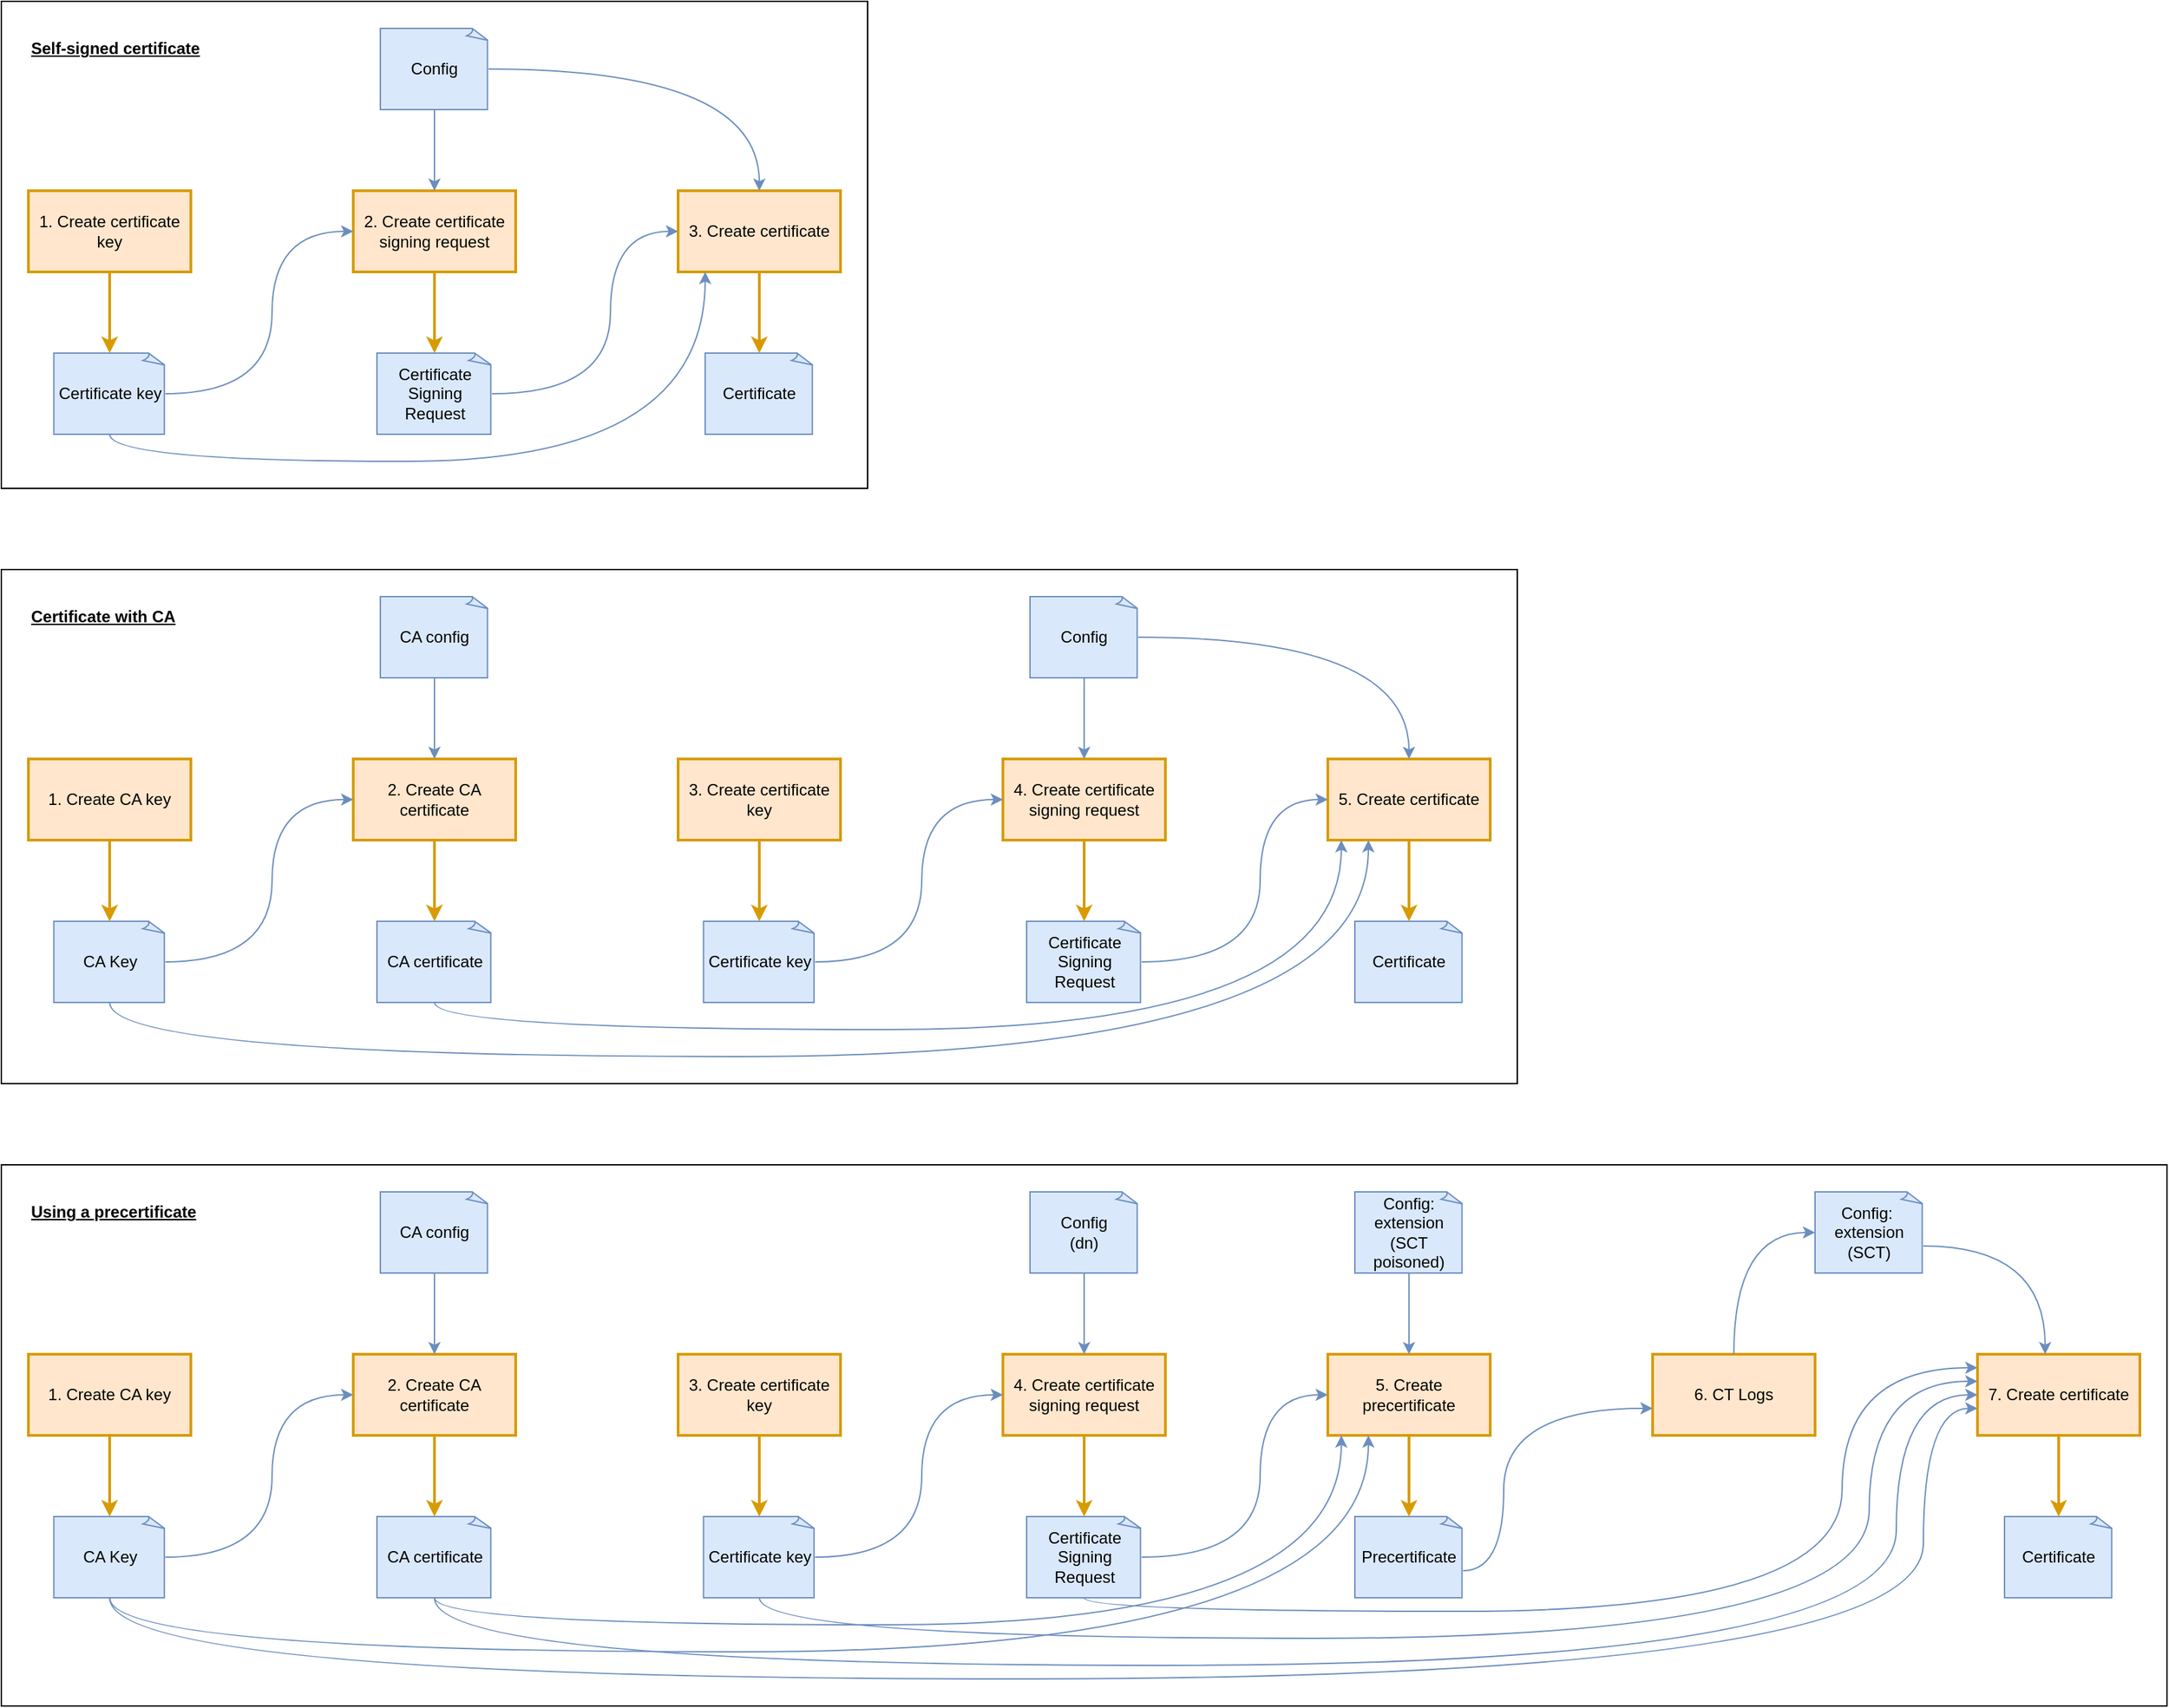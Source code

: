 <mxfile version="26.2.15">
  <diagram name="Page-1" id="6KtBEtoQSH38rBKo5NK8">
    <mxGraphModel dx="1018" dy="692" grid="1" gridSize="10" guides="1" tooltips="1" connect="1" arrows="1" fold="1" page="1" pageScale="1" pageWidth="827" pageHeight="1169" math="0" shadow="0">
      <root>
        <mxCell id="0" />
        <mxCell id="1" parent="0" />
        <mxCell id="3oDLIQcT44kydoRIOHkW-62" value="" style="rounded=0;whiteSpace=wrap;html=1;fillColor=none;" vertex="1" parent="1">
          <mxGeometry x="60" y="440" width="1120" height="380" as="geometry" />
        </mxCell>
        <mxCell id="3oDLIQcT44kydoRIOHkW-89" value="" style="rounded=0;whiteSpace=wrap;html=1;fillColor=none;" vertex="1" parent="1">
          <mxGeometry x="60" y="880" width="1600" height="400" as="geometry" />
        </mxCell>
        <mxCell id="3oDLIQcT44kydoRIOHkW-17" value="" style="rounded=0;whiteSpace=wrap;html=1;fillColor=none;" vertex="1" parent="1">
          <mxGeometry x="60" y="20" width="640" height="360" as="geometry" />
        </mxCell>
        <mxCell id="3oDLIQcT44kydoRIOHkW-1" value="1. Create certificate key" style="rounded=0;whiteSpace=wrap;html=1;fillColor=#ffe6cc;strokeColor=#d79b00;strokeWidth=2;" vertex="1" parent="1">
          <mxGeometry x="80" y="160" width="120" height="60" as="geometry" />
        </mxCell>
        <mxCell id="3oDLIQcT44kydoRIOHkW-2" value="2. Create certificate signing request" style="rounded=0;whiteSpace=wrap;html=1;fillColor=#ffe6cc;strokeColor=#d79b00;strokeWidth=2;" vertex="1" parent="1">
          <mxGeometry x="320" y="160" width="120" height="60" as="geometry" />
        </mxCell>
        <mxCell id="3oDLIQcT44kydoRIOHkW-3" value="Certificate key" style="whiteSpace=wrap;html=1;shape=mxgraph.basic.document;fillColor=#dae8fc;strokeColor=#6c8ebf;" vertex="1" parent="1">
          <mxGeometry x="98.75" y="280" width="82.5" height="60" as="geometry" />
        </mxCell>
        <mxCell id="3oDLIQcT44kydoRIOHkW-4" value="Certificate Signing Request" style="whiteSpace=wrap;html=1;shape=mxgraph.basic.document;fillColor=#dae8fc;strokeColor=#6c8ebf;" vertex="1" parent="1">
          <mxGeometry x="337.5" y="280" width="85" height="60" as="geometry" />
        </mxCell>
        <mxCell id="3oDLIQcT44kydoRIOHkW-5" value="Config" style="whiteSpace=wrap;html=1;shape=mxgraph.basic.document;fillColor=#dae8fc;strokeColor=#6c8ebf;" vertex="1" parent="1">
          <mxGeometry x="340" y="40" width="80" height="60" as="geometry" />
        </mxCell>
        <mxCell id="3oDLIQcT44kydoRIOHkW-6" value="3. Create certificate" style="rounded=0;whiteSpace=wrap;html=1;fillColor=#ffe6cc;strokeColor=#d79b00;strokeWidth=2;" vertex="1" parent="1">
          <mxGeometry x="560" y="160" width="120" height="60" as="geometry" />
        </mxCell>
        <mxCell id="3oDLIQcT44kydoRIOHkW-7" value="" style="endArrow=classic;html=1;rounded=0;strokeWidth=2;fillColor=#ffe6cc;strokeColor=#d79b00;" edge="1" parent="1" source="3oDLIQcT44kydoRIOHkW-1" target="3oDLIQcT44kydoRIOHkW-3">
          <mxGeometry width="50" height="50" relative="1" as="geometry">
            <mxPoint x="480" y="380" as="sourcePoint" />
            <mxPoint x="530" y="330" as="targetPoint" />
          </mxGeometry>
        </mxCell>
        <mxCell id="3oDLIQcT44kydoRIOHkW-8" value="" style="endArrow=classic;html=1;rounded=0;fillColor=#dae8fc;strokeColor=#6c8ebf;edgeStyle=orthogonalEdgeStyle;curved=1;" edge="1" parent="1" source="3oDLIQcT44kydoRIOHkW-3" target="3oDLIQcT44kydoRIOHkW-2">
          <mxGeometry width="50" height="50" relative="1" as="geometry">
            <mxPoint x="480" y="380" as="sourcePoint" />
            <mxPoint x="370" y="260" as="targetPoint" />
            <Array as="points">
              <mxPoint x="260" y="310" />
              <mxPoint x="260" y="190" />
            </Array>
          </mxGeometry>
        </mxCell>
        <mxCell id="3oDLIQcT44kydoRIOHkW-9" value="" style="endArrow=classic;html=1;rounded=0;fillColor=#dae8fc;strokeColor=#6c8ebf;" edge="1" parent="1" source="3oDLIQcT44kydoRIOHkW-5" target="3oDLIQcT44kydoRIOHkW-2">
          <mxGeometry width="50" height="50" relative="1" as="geometry">
            <mxPoint x="480" y="380" as="sourcePoint" />
            <mxPoint x="530" y="330" as="targetPoint" />
          </mxGeometry>
        </mxCell>
        <mxCell id="3oDLIQcT44kydoRIOHkW-10" value="" style="endArrow=classic;html=1;rounded=0;strokeWidth=2;fillColor=#ffe6cc;strokeColor=#d79b00;" edge="1" parent="1" source="3oDLIQcT44kydoRIOHkW-2" target="3oDLIQcT44kydoRIOHkW-4">
          <mxGeometry width="50" height="50" relative="1" as="geometry">
            <mxPoint x="440" y="270" as="sourcePoint" />
            <mxPoint x="530" y="330" as="targetPoint" />
          </mxGeometry>
        </mxCell>
        <mxCell id="3oDLIQcT44kydoRIOHkW-11" value="Certificate" style="whiteSpace=wrap;html=1;shape=mxgraph.basic.document;fillColor=#dae8fc;strokeColor=#6c8ebf;" vertex="1" parent="1">
          <mxGeometry x="580" y="280" width="80" height="60" as="geometry" />
        </mxCell>
        <mxCell id="3oDLIQcT44kydoRIOHkW-12" value="" style="endArrow=classic;html=1;rounded=0;fillColor=#dae8fc;strokeColor=#6c8ebf;edgeStyle=orthogonalEdgeStyle;curved=1;" edge="1" parent="1" source="3oDLIQcT44kydoRIOHkW-4" target="3oDLIQcT44kydoRIOHkW-6">
          <mxGeometry width="50" height="50" relative="1" as="geometry">
            <mxPoint x="480" y="380" as="sourcePoint" />
            <mxPoint x="530" y="330" as="targetPoint" />
            <Array as="points">
              <mxPoint x="510" y="310" />
              <mxPoint x="510" y="190" />
            </Array>
          </mxGeometry>
        </mxCell>
        <mxCell id="3oDLIQcT44kydoRIOHkW-13" value="" style="endArrow=classic;html=1;rounded=0;fillColor=#dae8fc;strokeColor=#6c8ebf;edgeStyle=orthogonalEdgeStyle;curved=1;" edge="1" parent="1" source="3oDLIQcT44kydoRIOHkW-3" target="3oDLIQcT44kydoRIOHkW-6">
          <mxGeometry width="50" height="50" relative="1" as="geometry">
            <mxPoint x="140" y="360" as="sourcePoint" />
            <mxPoint x="530" y="330" as="targetPoint" />
            <Array as="points">
              <mxPoint x="140" y="360" />
              <mxPoint x="580" y="360" />
            </Array>
          </mxGeometry>
        </mxCell>
        <mxCell id="3oDLIQcT44kydoRIOHkW-14" value="" style="endArrow=classic;html=1;rounded=0;fillColor=#dae8fc;strokeColor=#6c8ebf;edgeStyle=orthogonalEdgeStyle;elbow=vertical;curved=1;" edge="1" parent="1" source="3oDLIQcT44kydoRIOHkW-5" target="3oDLIQcT44kydoRIOHkW-6">
          <mxGeometry width="50" height="50" relative="1" as="geometry">
            <mxPoint x="400" y="290" as="sourcePoint" />
            <mxPoint x="530" y="330" as="targetPoint" />
          </mxGeometry>
        </mxCell>
        <mxCell id="3oDLIQcT44kydoRIOHkW-15" value="" style="endArrow=classic;html=1;rounded=0;strokeWidth=2;fillColor=#ffe6cc;strokeColor=#d79b00;" edge="1" parent="1" source="3oDLIQcT44kydoRIOHkW-6" target="3oDLIQcT44kydoRIOHkW-11">
          <mxGeometry width="50" height="50" relative="1" as="geometry">
            <mxPoint x="470" y="420" as="sourcePoint" />
            <mxPoint x="520" y="370" as="targetPoint" />
          </mxGeometry>
        </mxCell>
        <mxCell id="3oDLIQcT44kydoRIOHkW-16" value="Self-signed certificate" style="text;html=1;align=left;verticalAlign=middle;whiteSpace=wrap;rounded=0;fontStyle=5" vertex="1" parent="1">
          <mxGeometry x="80" y="40" width="240" height="30" as="geometry" />
        </mxCell>
        <mxCell id="3oDLIQcT44kydoRIOHkW-19" value="1. Create CA key" style="rounded=0;whiteSpace=wrap;html=1;fillColor=#ffe6cc;strokeColor=#d79b00;strokeWidth=2;" vertex="1" parent="1">
          <mxGeometry x="80" y="580" width="120" height="60" as="geometry" />
        </mxCell>
        <mxCell id="3oDLIQcT44kydoRIOHkW-20" value="2. Create CA certificate" style="rounded=0;whiteSpace=wrap;html=1;fillColor=#ffe6cc;strokeColor=#d79b00;strokeWidth=2;" vertex="1" parent="1">
          <mxGeometry x="320" y="580" width="120" height="60" as="geometry" />
        </mxCell>
        <mxCell id="3oDLIQcT44kydoRIOHkW-21" value="CA Key" style="whiteSpace=wrap;html=1;shape=mxgraph.basic.document;fillColor=#dae8fc;strokeColor=#6c8ebf;" vertex="1" parent="1">
          <mxGeometry x="98.75" y="700" width="82.5" height="60" as="geometry" />
        </mxCell>
        <mxCell id="3oDLIQcT44kydoRIOHkW-22" value="CA certificate" style="whiteSpace=wrap;html=1;shape=mxgraph.basic.document;fillColor=#dae8fc;strokeColor=#6c8ebf;" vertex="1" parent="1">
          <mxGeometry x="337.5" y="700" width="85" height="60" as="geometry" />
        </mxCell>
        <mxCell id="3oDLIQcT44kydoRIOHkW-23" value="CA config" style="whiteSpace=wrap;html=1;shape=mxgraph.basic.document;fillColor=#dae8fc;strokeColor=#6c8ebf;" vertex="1" parent="1">
          <mxGeometry x="340" y="460" width="80" height="60" as="geometry" />
        </mxCell>
        <mxCell id="3oDLIQcT44kydoRIOHkW-25" value="" style="endArrow=classic;html=1;rounded=0;strokeWidth=2;fillColor=#ffe6cc;strokeColor=#d79b00;" edge="1" parent="1" source="3oDLIQcT44kydoRIOHkW-19" target="3oDLIQcT44kydoRIOHkW-21">
          <mxGeometry width="50" height="50" relative="1" as="geometry">
            <mxPoint x="480" y="800" as="sourcePoint" />
            <mxPoint x="530" y="750" as="targetPoint" />
          </mxGeometry>
        </mxCell>
        <mxCell id="3oDLIQcT44kydoRIOHkW-26" value="" style="endArrow=classic;html=1;rounded=0;fillColor=#dae8fc;strokeColor=#6c8ebf;edgeStyle=orthogonalEdgeStyle;curved=1;" edge="1" parent="1" source="3oDLIQcT44kydoRIOHkW-21" target="3oDLIQcT44kydoRIOHkW-20">
          <mxGeometry width="50" height="50" relative="1" as="geometry">
            <mxPoint x="480" y="800" as="sourcePoint" />
            <mxPoint x="370" y="680" as="targetPoint" />
            <Array as="points">
              <mxPoint x="260" y="730" />
              <mxPoint x="260" y="610" />
            </Array>
          </mxGeometry>
        </mxCell>
        <mxCell id="3oDLIQcT44kydoRIOHkW-27" value="" style="endArrow=classic;html=1;rounded=0;fillColor=#dae8fc;strokeColor=#6c8ebf;" edge="1" parent="1" source="3oDLIQcT44kydoRIOHkW-23" target="3oDLIQcT44kydoRIOHkW-20">
          <mxGeometry width="50" height="50" relative="1" as="geometry">
            <mxPoint x="480" y="800" as="sourcePoint" />
            <mxPoint x="530" y="750" as="targetPoint" />
          </mxGeometry>
        </mxCell>
        <mxCell id="3oDLIQcT44kydoRIOHkW-28" value="" style="endArrow=classic;html=1;rounded=0;strokeWidth=2;fillColor=#ffe6cc;strokeColor=#d79b00;" edge="1" parent="1" source="3oDLIQcT44kydoRIOHkW-20" target="3oDLIQcT44kydoRIOHkW-22">
          <mxGeometry width="50" height="50" relative="1" as="geometry">
            <mxPoint x="440" y="690" as="sourcePoint" />
            <mxPoint x="530" y="750" as="targetPoint" />
          </mxGeometry>
        </mxCell>
        <mxCell id="3oDLIQcT44kydoRIOHkW-34" value="Certificate with CA" style="text;html=1;align=left;verticalAlign=middle;whiteSpace=wrap;rounded=0;fontStyle=5" vertex="1" parent="1">
          <mxGeometry x="80" y="460" width="240" height="30" as="geometry" />
        </mxCell>
        <mxCell id="3oDLIQcT44kydoRIOHkW-45" value="3. Create certificate key" style="rounded=0;whiteSpace=wrap;html=1;fillColor=#ffe6cc;strokeColor=#d79b00;strokeWidth=2;" vertex="1" parent="1">
          <mxGeometry x="560" y="580" width="120" height="60" as="geometry" />
        </mxCell>
        <mxCell id="3oDLIQcT44kydoRIOHkW-46" value="4. Create certificate signing request" style="rounded=0;whiteSpace=wrap;html=1;fillColor=#ffe6cc;strokeColor=#d79b00;strokeWidth=2;" vertex="1" parent="1">
          <mxGeometry x="800" y="580" width="120" height="60" as="geometry" />
        </mxCell>
        <mxCell id="3oDLIQcT44kydoRIOHkW-47" value="Certificate key" style="whiteSpace=wrap;html=1;shape=mxgraph.basic.document;fillColor=#dae8fc;strokeColor=#6c8ebf;" vertex="1" parent="1">
          <mxGeometry x="578.75" y="700" width="82.5" height="60" as="geometry" />
        </mxCell>
        <mxCell id="3oDLIQcT44kydoRIOHkW-48" value="Certificate Signing Request" style="whiteSpace=wrap;html=1;shape=mxgraph.basic.document;fillColor=#dae8fc;strokeColor=#6c8ebf;" vertex="1" parent="1">
          <mxGeometry x="817.5" y="700" width="85" height="60" as="geometry" />
        </mxCell>
        <mxCell id="3oDLIQcT44kydoRIOHkW-49" value="Config" style="whiteSpace=wrap;html=1;shape=mxgraph.basic.document;fillColor=#dae8fc;strokeColor=#6c8ebf;" vertex="1" parent="1">
          <mxGeometry x="820" y="460" width="80" height="60" as="geometry" />
        </mxCell>
        <mxCell id="3oDLIQcT44kydoRIOHkW-50" value="5. Create certificate" style="rounded=0;whiteSpace=wrap;html=1;fillColor=#ffe6cc;strokeColor=#d79b00;strokeWidth=2;" vertex="1" parent="1">
          <mxGeometry x="1040" y="580" width="120" height="60" as="geometry" />
        </mxCell>
        <mxCell id="3oDLIQcT44kydoRIOHkW-51" value="" style="endArrow=classic;html=1;rounded=0;strokeWidth=2;fillColor=#ffe6cc;strokeColor=#d79b00;" edge="1" parent="1" source="3oDLIQcT44kydoRIOHkW-45" target="3oDLIQcT44kydoRIOHkW-47">
          <mxGeometry width="50" height="50" relative="1" as="geometry">
            <mxPoint x="960" y="800" as="sourcePoint" />
            <mxPoint x="1010" y="750" as="targetPoint" />
          </mxGeometry>
        </mxCell>
        <mxCell id="3oDLIQcT44kydoRIOHkW-52" value="" style="endArrow=classic;html=1;rounded=0;fillColor=#dae8fc;strokeColor=#6c8ebf;edgeStyle=orthogonalEdgeStyle;curved=1;" edge="1" parent="1" source="3oDLIQcT44kydoRIOHkW-47" target="3oDLIQcT44kydoRIOHkW-46">
          <mxGeometry width="50" height="50" relative="1" as="geometry">
            <mxPoint x="960" y="800" as="sourcePoint" />
            <mxPoint x="850" y="680" as="targetPoint" />
            <Array as="points">
              <mxPoint x="740" y="730" />
              <mxPoint x="740" y="610" />
            </Array>
          </mxGeometry>
        </mxCell>
        <mxCell id="3oDLIQcT44kydoRIOHkW-53" value="" style="endArrow=classic;html=1;rounded=0;fillColor=#dae8fc;strokeColor=#6c8ebf;" edge="1" parent="1" source="3oDLIQcT44kydoRIOHkW-49" target="3oDLIQcT44kydoRIOHkW-46">
          <mxGeometry width="50" height="50" relative="1" as="geometry">
            <mxPoint x="960" y="800" as="sourcePoint" />
            <mxPoint x="1010" y="750" as="targetPoint" />
          </mxGeometry>
        </mxCell>
        <mxCell id="3oDLIQcT44kydoRIOHkW-54" value="" style="endArrow=classic;html=1;rounded=0;strokeWidth=2;fillColor=#ffe6cc;strokeColor=#d79b00;" edge="1" parent="1" source="3oDLIQcT44kydoRIOHkW-46" target="3oDLIQcT44kydoRIOHkW-48">
          <mxGeometry width="50" height="50" relative="1" as="geometry">
            <mxPoint x="920" y="690" as="sourcePoint" />
            <mxPoint x="1010" y="750" as="targetPoint" />
          </mxGeometry>
        </mxCell>
        <mxCell id="3oDLIQcT44kydoRIOHkW-55" value="Certificate" style="whiteSpace=wrap;html=1;shape=mxgraph.basic.document;fillColor=#dae8fc;strokeColor=#6c8ebf;" vertex="1" parent="1">
          <mxGeometry x="1060" y="700" width="80" height="60" as="geometry" />
        </mxCell>
        <mxCell id="3oDLIQcT44kydoRIOHkW-56" value="" style="endArrow=classic;html=1;rounded=0;fillColor=#dae8fc;strokeColor=#6c8ebf;edgeStyle=orthogonalEdgeStyle;curved=1;" edge="1" parent="1" source="3oDLIQcT44kydoRIOHkW-48" target="3oDLIQcT44kydoRIOHkW-50">
          <mxGeometry width="50" height="50" relative="1" as="geometry">
            <mxPoint x="960" y="800" as="sourcePoint" />
            <mxPoint x="1010" y="750" as="targetPoint" />
            <Array as="points">
              <mxPoint x="990" y="730" />
              <mxPoint x="990" y="610" />
            </Array>
          </mxGeometry>
        </mxCell>
        <mxCell id="3oDLIQcT44kydoRIOHkW-57" value="" style="endArrow=classic;html=1;rounded=0;fillColor=#dae8fc;strokeColor=#6c8ebf;edgeStyle=orthogonalEdgeStyle;curved=1;" edge="1" parent="1" source="3oDLIQcT44kydoRIOHkW-22" target="3oDLIQcT44kydoRIOHkW-50">
          <mxGeometry width="50" height="50" relative="1" as="geometry">
            <mxPoint x="620" y="780" as="sourcePoint" />
            <mxPoint x="1010" y="750" as="targetPoint" />
            <Array as="points">
              <mxPoint x="380" y="780" />
              <mxPoint x="1050" y="780" />
            </Array>
          </mxGeometry>
        </mxCell>
        <mxCell id="3oDLIQcT44kydoRIOHkW-58" value="" style="endArrow=classic;html=1;rounded=0;fillColor=#dae8fc;strokeColor=#6c8ebf;edgeStyle=orthogonalEdgeStyle;elbow=vertical;curved=1;" edge="1" parent="1" source="3oDLIQcT44kydoRIOHkW-49" target="3oDLIQcT44kydoRIOHkW-50">
          <mxGeometry width="50" height="50" relative="1" as="geometry">
            <mxPoint x="880" y="710" as="sourcePoint" />
            <mxPoint x="1010" y="750" as="targetPoint" />
          </mxGeometry>
        </mxCell>
        <mxCell id="3oDLIQcT44kydoRIOHkW-59" value="" style="endArrow=classic;html=1;rounded=0;strokeWidth=2;fillColor=#ffe6cc;strokeColor=#d79b00;" edge="1" parent="1" source="3oDLIQcT44kydoRIOHkW-50" target="3oDLIQcT44kydoRIOHkW-55">
          <mxGeometry width="50" height="50" relative="1" as="geometry">
            <mxPoint x="950" y="840" as="sourcePoint" />
            <mxPoint x="1000" y="790" as="targetPoint" />
          </mxGeometry>
        </mxCell>
        <mxCell id="3oDLIQcT44kydoRIOHkW-61" value="" style="endArrow=classic;html=1;rounded=0;fillColor=#dae8fc;strokeColor=#6c8ebf;edgeStyle=orthogonalEdgeStyle;curved=1;" edge="1" parent="1" source="3oDLIQcT44kydoRIOHkW-21" target="3oDLIQcT44kydoRIOHkW-50">
          <mxGeometry width="50" height="50" relative="1" as="geometry">
            <mxPoint x="433" y="733" as="sourcePoint" />
            <mxPoint x="1050" y="630" as="targetPoint" />
            <Array as="points">
              <mxPoint x="140" y="800" />
              <mxPoint x="1070" y="800" />
            </Array>
          </mxGeometry>
        </mxCell>
        <mxCell id="3oDLIQcT44kydoRIOHkW-63" value="1. Create CA key" style="rounded=0;whiteSpace=wrap;html=1;fillColor=#ffe6cc;strokeColor=#d79b00;strokeWidth=2;" vertex="1" parent="1">
          <mxGeometry x="80" y="1020" width="120" height="60" as="geometry" />
        </mxCell>
        <mxCell id="3oDLIQcT44kydoRIOHkW-64" value="2. Create CA certificate" style="rounded=0;whiteSpace=wrap;html=1;fillColor=#ffe6cc;strokeColor=#d79b00;strokeWidth=2;" vertex="1" parent="1">
          <mxGeometry x="320" y="1020" width="120" height="60" as="geometry" />
        </mxCell>
        <mxCell id="3oDLIQcT44kydoRIOHkW-65" value="CA Key" style="whiteSpace=wrap;html=1;shape=mxgraph.basic.document;fillColor=#dae8fc;strokeColor=#6c8ebf;" vertex="1" parent="1">
          <mxGeometry x="98.75" y="1140" width="82.5" height="60" as="geometry" />
        </mxCell>
        <mxCell id="3oDLIQcT44kydoRIOHkW-66" value="CA certificate" style="whiteSpace=wrap;html=1;shape=mxgraph.basic.document;fillColor=#dae8fc;strokeColor=#6c8ebf;" vertex="1" parent="1">
          <mxGeometry x="337.5" y="1140" width="85" height="60" as="geometry" />
        </mxCell>
        <mxCell id="3oDLIQcT44kydoRIOHkW-67" value="CA config" style="whiteSpace=wrap;html=1;shape=mxgraph.basic.document;fillColor=#dae8fc;strokeColor=#6c8ebf;" vertex="1" parent="1">
          <mxGeometry x="340" y="900" width="80" height="60" as="geometry" />
        </mxCell>
        <mxCell id="3oDLIQcT44kydoRIOHkW-68" value="" style="endArrow=classic;html=1;rounded=0;strokeWidth=2;fillColor=#ffe6cc;strokeColor=#d79b00;" edge="1" parent="1" source="3oDLIQcT44kydoRIOHkW-63" target="3oDLIQcT44kydoRIOHkW-65">
          <mxGeometry width="50" height="50" relative="1" as="geometry">
            <mxPoint x="480" y="1240" as="sourcePoint" />
            <mxPoint x="530" y="1190" as="targetPoint" />
          </mxGeometry>
        </mxCell>
        <mxCell id="3oDLIQcT44kydoRIOHkW-69" value="" style="endArrow=classic;html=1;rounded=0;fillColor=#dae8fc;strokeColor=#6c8ebf;edgeStyle=orthogonalEdgeStyle;curved=1;" edge="1" parent="1" source="3oDLIQcT44kydoRIOHkW-65" target="3oDLIQcT44kydoRIOHkW-64">
          <mxGeometry width="50" height="50" relative="1" as="geometry">
            <mxPoint x="480" y="1240" as="sourcePoint" />
            <mxPoint x="370" y="1120" as="targetPoint" />
            <Array as="points">
              <mxPoint x="260" y="1170" />
              <mxPoint x="260" y="1050" />
            </Array>
          </mxGeometry>
        </mxCell>
        <mxCell id="3oDLIQcT44kydoRIOHkW-70" value="" style="endArrow=classic;html=1;rounded=0;fillColor=#dae8fc;strokeColor=#6c8ebf;" edge="1" parent="1" source="3oDLIQcT44kydoRIOHkW-67" target="3oDLIQcT44kydoRIOHkW-64">
          <mxGeometry width="50" height="50" relative="1" as="geometry">
            <mxPoint x="480" y="1240" as="sourcePoint" />
            <mxPoint x="530" y="1190" as="targetPoint" />
          </mxGeometry>
        </mxCell>
        <mxCell id="3oDLIQcT44kydoRIOHkW-71" value="" style="endArrow=classic;html=1;rounded=0;strokeWidth=2;fillColor=#ffe6cc;strokeColor=#d79b00;" edge="1" parent="1" source="3oDLIQcT44kydoRIOHkW-64" target="3oDLIQcT44kydoRIOHkW-66">
          <mxGeometry width="50" height="50" relative="1" as="geometry">
            <mxPoint x="440" y="1130" as="sourcePoint" />
            <mxPoint x="530" y="1190" as="targetPoint" />
          </mxGeometry>
        </mxCell>
        <mxCell id="3oDLIQcT44kydoRIOHkW-72" value="Using a precertificate" style="text;html=1;align=left;verticalAlign=middle;whiteSpace=wrap;rounded=0;fontStyle=5" vertex="1" parent="1">
          <mxGeometry x="80" y="900" width="240" height="30" as="geometry" />
        </mxCell>
        <mxCell id="3oDLIQcT44kydoRIOHkW-73" value="3. Create certificate key" style="rounded=0;whiteSpace=wrap;html=1;fillColor=#ffe6cc;strokeColor=#d79b00;strokeWidth=2;" vertex="1" parent="1">
          <mxGeometry x="560" y="1020" width="120" height="60" as="geometry" />
        </mxCell>
        <mxCell id="3oDLIQcT44kydoRIOHkW-74" value="4. Create certificate signing request" style="rounded=0;whiteSpace=wrap;html=1;fillColor=#ffe6cc;strokeColor=#d79b00;strokeWidth=2;" vertex="1" parent="1">
          <mxGeometry x="800" y="1020" width="120" height="60" as="geometry" />
        </mxCell>
        <mxCell id="3oDLIQcT44kydoRIOHkW-75" value="Certificate key" style="whiteSpace=wrap;html=1;shape=mxgraph.basic.document;fillColor=#dae8fc;strokeColor=#6c8ebf;" vertex="1" parent="1">
          <mxGeometry x="578.75" y="1140" width="82.5" height="60" as="geometry" />
        </mxCell>
        <mxCell id="3oDLIQcT44kydoRIOHkW-76" value="Certificate Signing Request" style="whiteSpace=wrap;html=1;shape=mxgraph.basic.document;fillColor=#dae8fc;strokeColor=#6c8ebf;" vertex="1" parent="1">
          <mxGeometry x="817.5" y="1140" width="85" height="60" as="geometry" />
        </mxCell>
        <mxCell id="3oDLIQcT44kydoRIOHkW-77" value="Config&lt;div&gt;(dn)&lt;/div&gt;" style="whiteSpace=wrap;html=1;shape=mxgraph.basic.document;fillColor=#dae8fc;strokeColor=#6c8ebf;" vertex="1" parent="1">
          <mxGeometry x="820" y="900" width="80" height="60" as="geometry" />
        </mxCell>
        <mxCell id="3oDLIQcT44kydoRIOHkW-78" value="5. Create precertificate" style="rounded=0;whiteSpace=wrap;html=1;fillColor=#ffe6cc;strokeColor=#d79b00;strokeWidth=2;" vertex="1" parent="1">
          <mxGeometry x="1040" y="1020" width="120" height="60" as="geometry" />
        </mxCell>
        <mxCell id="3oDLIQcT44kydoRIOHkW-79" value="" style="endArrow=classic;html=1;rounded=0;strokeWidth=2;fillColor=#ffe6cc;strokeColor=#d79b00;" edge="1" parent="1" source="3oDLIQcT44kydoRIOHkW-73" target="3oDLIQcT44kydoRIOHkW-75">
          <mxGeometry width="50" height="50" relative="1" as="geometry">
            <mxPoint x="960" y="1240" as="sourcePoint" />
            <mxPoint x="1010" y="1190" as="targetPoint" />
          </mxGeometry>
        </mxCell>
        <mxCell id="3oDLIQcT44kydoRIOHkW-80" value="" style="endArrow=classic;html=1;rounded=0;fillColor=#dae8fc;strokeColor=#6c8ebf;edgeStyle=orthogonalEdgeStyle;curved=1;" edge="1" parent="1" source="3oDLIQcT44kydoRIOHkW-75" target="3oDLIQcT44kydoRIOHkW-74">
          <mxGeometry width="50" height="50" relative="1" as="geometry">
            <mxPoint x="960" y="1240" as="sourcePoint" />
            <mxPoint x="850" y="1120" as="targetPoint" />
            <Array as="points">
              <mxPoint x="740" y="1170" />
              <mxPoint x="740" y="1050" />
            </Array>
          </mxGeometry>
        </mxCell>
        <mxCell id="3oDLIQcT44kydoRIOHkW-81" value="" style="endArrow=classic;html=1;rounded=0;fillColor=#dae8fc;strokeColor=#6c8ebf;" edge="1" parent="1" source="3oDLIQcT44kydoRIOHkW-77" target="3oDLIQcT44kydoRIOHkW-74">
          <mxGeometry width="50" height="50" relative="1" as="geometry">
            <mxPoint x="960" y="1240" as="sourcePoint" />
            <mxPoint x="1010" y="1190" as="targetPoint" />
          </mxGeometry>
        </mxCell>
        <mxCell id="3oDLIQcT44kydoRIOHkW-82" value="" style="endArrow=classic;html=1;rounded=0;strokeWidth=2;fillColor=#ffe6cc;strokeColor=#d79b00;" edge="1" parent="1" source="3oDLIQcT44kydoRIOHkW-74" target="3oDLIQcT44kydoRIOHkW-76">
          <mxGeometry width="50" height="50" relative="1" as="geometry">
            <mxPoint x="920" y="1130" as="sourcePoint" />
            <mxPoint x="1010" y="1190" as="targetPoint" />
          </mxGeometry>
        </mxCell>
        <mxCell id="3oDLIQcT44kydoRIOHkW-83" value="Precertificate" style="whiteSpace=wrap;html=1;shape=mxgraph.basic.document;fillColor=#dae8fc;strokeColor=#6c8ebf;" vertex="1" parent="1">
          <mxGeometry x="1060" y="1140" width="80" height="60" as="geometry" />
        </mxCell>
        <mxCell id="3oDLIQcT44kydoRIOHkW-84" value="" style="endArrow=classic;html=1;rounded=0;fillColor=#dae8fc;strokeColor=#6c8ebf;edgeStyle=orthogonalEdgeStyle;curved=1;" edge="1" parent="1" source="3oDLIQcT44kydoRIOHkW-76" target="3oDLIQcT44kydoRIOHkW-78">
          <mxGeometry width="50" height="50" relative="1" as="geometry">
            <mxPoint x="960" y="1240" as="sourcePoint" />
            <mxPoint x="1010" y="1190" as="targetPoint" />
            <Array as="points">
              <mxPoint x="990" y="1170" />
              <mxPoint x="990" y="1050" />
            </Array>
          </mxGeometry>
        </mxCell>
        <mxCell id="3oDLIQcT44kydoRIOHkW-85" value="" style="endArrow=classic;html=1;rounded=0;fillColor=#dae8fc;strokeColor=#6c8ebf;edgeStyle=orthogonalEdgeStyle;curved=1;" edge="1" parent="1" source="3oDLIQcT44kydoRIOHkW-66" target="3oDLIQcT44kydoRIOHkW-78">
          <mxGeometry width="50" height="50" relative="1" as="geometry">
            <mxPoint x="620" y="1220" as="sourcePoint" />
            <mxPoint x="1010" y="1190" as="targetPoint" />
            <Array as="points">
              <mxPoint x="380" y="1220" />
              <mxPoint x="1050" y="1220" />
            </Array>
          </mxGeometry>
        </mxCell>
        <mxCell id="3oDLIQcT44kydoRIOHkW-86" value="" style="endArrow=classic;html=1;rounded=0;fillColor=#dae8fc;strokeColor=#6c8ebf;edgeStyle=orthogonalEdgeStyle;elbow=vertical;curved=1;" edge="1" parent="1" source="3oDLIQcT44kydoRIOHkW-90" target="3oDLIQcT44kydoRIOHkW-78">
          <mxGeometry width="50" height="50" relative="1" as="geometry">
            <mxPoint x="880" y="1150" as="sourcePoint" />
            <mxPoint x="1010" y="1190" as="targetPoint" />
          </mxGeometry>
        </mxCell>
        <mxCell id="3oDLIQcT44kydoRIOHkW-87" value="" style="endArrow=classic;html=1;rounded=0;strokeWidth=2;fillColor=#ffe6cc;strokeColor=#d79b00;" edge="1" parent="1" source="3oDLIQcT44kydoRIOHkW-78" target="3oDLIQcT44kydoRIOHkW-83">
          <mxGeometry width="50" height="50" relative="1" as="geometry">
            <mxPoint x="950" y="1280" as="sourcePoint" />
            <mxPoint x="1000" y="1230" as="targetPoint" />
          </mxGeometry>
        </mxCell>
        <mxCell id="3oDLIQcT44kydoRIOHkW-88" value="" style="endArrow=classic;html=1;rounded=0;fillColor=#dae8fc;strokeColor=#6c8ebf;edgeStyle=orthogonalEdgeStyle;curved=1;" edge="1" parent="1" source="3oDLIQcT44kydoRIOHkW-65" target="3oDLIQcT44kydoRIOHkW-78">
          <mxGeometry width="50" height="50" relative="1" as="geometry">
            <mxPoint x="433" y="1173" as="sourcePoint" />
            <mxPoint x="1050" y="1070" as="targetPoint" />
            <Array as="points">
              <mxPoint x="140" y="1240" />
              <mxPoint x="1070" y="1240" />
            </Array>
          </mxGeometry>
        </mxCell>
        <mxCell id="3oDLIQcT44kydoRIOHkW-90" value="Config:&lt;div&gt;extension (SCT poisoned)&lt;/div&gt;" style="whiteSpace=wrap;html=1;shape=mxgraph.basic.document;fillColor=#dae8fc;strokeColor=#6c8ebf;" vertex="1" parent="1">
          <mxGeometry x="1060" y="900" width="80" height="60" as="geometry" />
        </mxCell>
        <mxCell id="3oDLIQcT44kydoRIOHkW-92" value="Config:&amp;nbsp; extension&lt;div&gt;(SCT)&lt;/div&gt;" style="whiteSpace=wrap;html=1;shape=mxgraph.basic.document;fillColor=#dae8fc;strokeColor=#6c8ebf;" vertex="1" parent="1">
          <mxGeometry x="1400" y="900" width="80" height="60" as="geometry" />
        </mxCell>
        <mxCell id="3oDLIQcT44kydoRIOHkW-93" value="6. CT Logs" style="rounded=0;whiteSpace=wrap;html=1;fillColor=#ffe6cc;strokeColor=#d79b00;strokeWidth=2;" vertex="1" parent="1">
          <mxGeometry x="1280" y="1020" width="120" height="60" as="geometry" />
        </mxCell>
        <mxCell id="3oDLIQcT44kydoRIOHkW-94" value="" style="endArrow=classic;html=1;rounded=0;fillColor=#dae8fc;strokeColor=#6c8ebf;edgeStyle=orthogonalEdgeStyle;curved=1;" edge="1" parent="1" source="3oDLIQcT44kydoRIOHkW-83" target="3oDLIQcT44kydoRIOHkW-93">
          <mxGeometry width="50" height="50" relative="1" as="geometry">
            <mxPoint x="913" y="1180" as="sourcePoint" />
            <mxPoint x="1050" y="1060" as="targetPoint" />
            <Array as="points">
              <mxPoint x="1170" y="1180" />
              <mxPoint x="1170" y="1060" />
            </Array>
          </mxGeometry>
        </mxCell>
        <mxCell id="3oDLIQcT44kydoRIOHkW-96" value="" style="endArrow=classic;html=1;rounded=0;fillColor=#dae8fc;strokeColor=#6c8ebf;edgeStyle=orthogonalEdgeStyle;elbow=vertical;curved=1;" edge="1" parent="1" source="3oDLIQcT44kydoRIOHkW-93" target="3oDLIQcT44kydoRIOHkW-92">
          <mxGeometry width="50" height="50" relative="1" as="geometry">
            <mxPoint x="1110" y="970" as="sourcePoint" />
            <mxPoint x="1110" y="1030" as="targetPoint" />
            <Array as="points">
              <mxPoint x="1340" y="930" />
            </Array>
          </mxGeometry>
        </mxCell>
        <mxCell id="3oDLIQcT44kydoRIOHkW-97" value="7. Create certificate" style="rounded=0;whiteSpace=wrap;html=1;fillColor=#ffe6cc;strokeColor=#d79b00;strokeWidth=2;" vertex="1" parent="1">
          <mxGeometry x="1520" y="1020" width="120" height="60" as="geometry" />
        </mxCell>
        <mxCell id="3oDLIQcT44kydoRIOHkW-98" value="Certificate" style="whiteSpace=wrap;html=1;shape=mxgraph.basic.document;fillColor=#dae8fc;strokeColor=#6c8ebf;" vertex="1" parent="1">
          <mxGeometry x="1540" y="1140" width="80" height="60" as="geometry" />
        </mxCell>
        <mxCell id="3oDLIQcT44kydoRIOHkW-99" value="" style="endArrow=classic;html=1;rounded=0;strokeWidth=2;fillColor=#ffe6cc;strokeColor=#d79b00;" edge="1" parent="1" source="3oDLIQcT44kydoRIOHkW-97" target="3oDLIQcT44kydoRIOHkW-98">
          <mxGeometry width="50" height="50" relative="1" as="geometry">
            <mxPoint x="1350" y="1280" as="sourcePoint" />
            <mxPoint x="1400" y="1230" as="targetPoint" />
          </mxGeometry>
        </mxCell>
        <mxCell id="3oDLIQcT44kydoRIOHkW-100" value="" style="endArrow=classic;html=1;rounded=0;fillColor=#dae8fc;strokeColor=#6c8ebf;edgeStyle=orthogonalEdgeStyle;elbow=vertical;curved=1;" edge="1" parent="1" source="3oDLIQcT44kydoRIOHkW-92" target="3oDLIQcT44kydoRIOHkW-97">
          <mxGeometry width="50" height="50" relative="1" as="geometry">
            <mxPoint x="1270" y="1030" as="sourcePoint" />
            <mxPoint x="1330" y="940" as="targetPoint" />
            <Array as="points">
              <mxPoint x="1570" y="940" />
            </Array>
          </mxGeometry>
        </mxCell>
        <mxCell id="3oDLIQcT44kydoRIOHkW-101" value="" style="endArrow=classic;html=1;rounded=0;fillColor=#dae8fc;strokeColor=#6c8ebf;edgeStyle=orthogonalEdgeStyle;curved=1;" edge="1" parent="1" source="3oDLIQcT44kydoRIOHkW-76" target="3oDLIQcT44kydoRIOHkW-97">
          <mxGeometry width="50" height="50" relative="1" as="geometry">
            <mxPoint x="913" y="1180" as="sourcePoint" />
            <mxPoint x="1050" y="1060" as="targetPoint" />
            <Array as="points">
              <mxPoint x="860" y="1210" />
              <mxPoint x="1420" y="1210" />
              <mxPoint x="1420" y="1030" />
            </Array>
          </mxGeometry>
        </mxCell>
        <mxCell id="3oDLIQcT44kydoRIOHkW-102" value="" style="endArrow=classic;html=1;rounded=0;fillColor=#dae8fc;strokeColor=#6c8ebf;edgeStyle=orthogonalEdgeStyle;curved=1;" edge="1" parent="1" source="3oDLIQcT44kydoRIOHkW-66" target="3oDLIQcT44kydoRIOHkW-97">
          <mxGeometry width="50" height="50" relative="1" as="geometry">
            <mxPoint x="730" y="1120" as="sourcePoint" />
            <mxPoint x="780" y="1070" as="targetPoint" />
            <Array as="points">
              <mxPoint x="380" y="1250" />
              <mxPoint x="1460" y="1250" />
              <mxPoint x="1460" y="1050" />
            </Array>
          </mxGeometry>
        </mxCell>
        <mxCell id="3oDLIQcT44kydoRIOHkW-103" value="" style="endArrow=classic;html=1;rounded=0;fillColor=#dae8fc;strokeColor=#6c8ebf;edgeStyle=orthogonalEdgeStyle;curved=1;" edge="1" parent="1" source="3oDLIQcT44kydoRIOHkW-75" target="3oDLIQcT44kydoRIOHkW-97">
          <mxGeometry width="50" height="50" relative="1" as="geometry">
            <mxPoint x="730" y="1120" as="sourcePoint" />
            <mxPoint x="780" y="1070" as="targetPoint" />
            <Array as="points">
              <mxPoint x="620" y="1230" />
              <mxPoint x="1440" y="1230" />
              <mxPoint x="1440" y="1040" />
            </Array>
          </mxGeometry>
        </mxCell>
        <mxCell id="3oDLIQcT44kydoRIOHkW-104" value="" style="endArrow=classic;html=1;rounded=0;fillColor=#dae8fc;strokeColor=#6c8ebf;edgeStyle=orthogonalEdgeStyle;curved=1;" edge="1" parent="1" source="3oDLIQcT44kydoRIOHkW-65" target="3oDLIQcT44kydoRIOHkW-97">
          <mxGeometry width="50" height="50" relative="1" as="geometry">
            <mxPoint x="150" y="1223" as="sourcePoint" />
            <mxPoint x="1080" y="1103" as="targetPoint" />
            <Array as="points">
              <mxPoint x="140" y="1260" />
              <mxPoint x="1480" y="1260" />
              <mxPoint x="1480" y="1060" />
            </Array>
          </mxGeometry>
        </mxCell>
      </root>
    </mxGraphModel>
  </diagram>
</mxfile>
